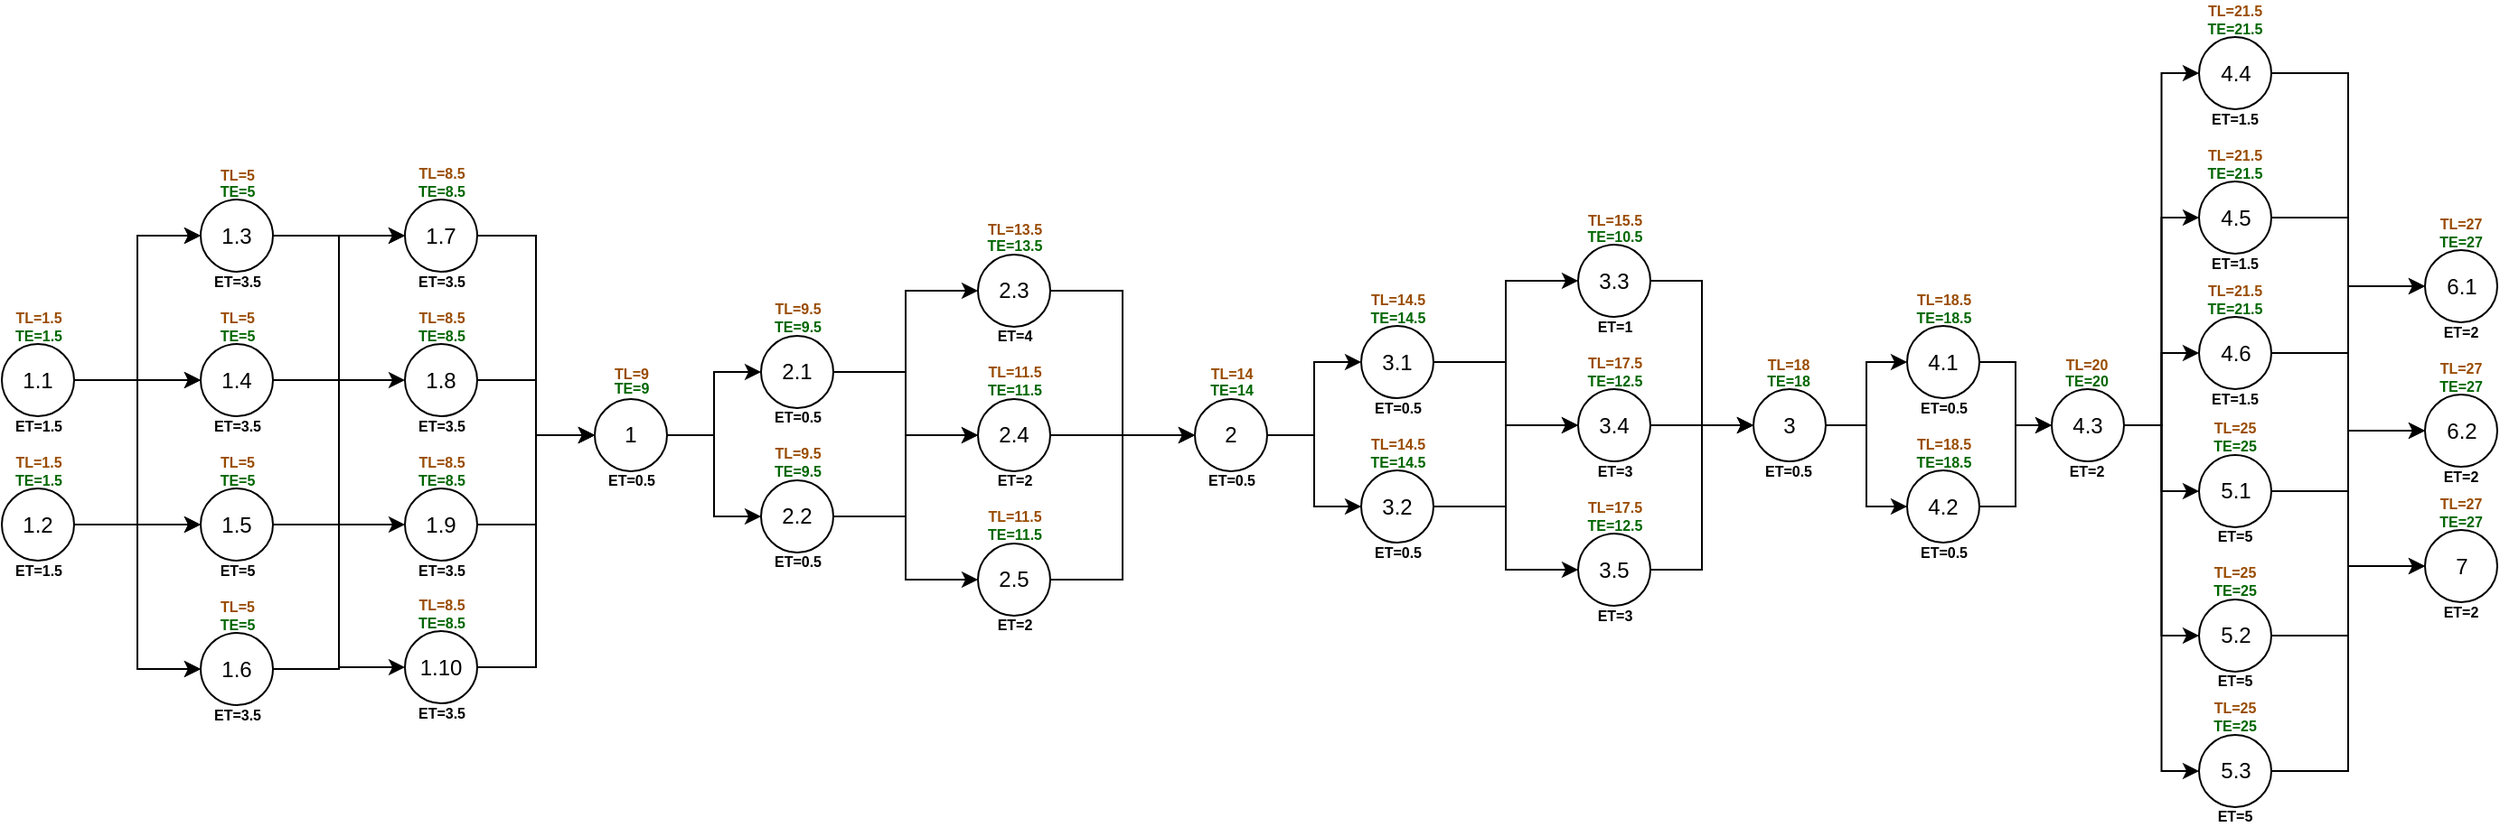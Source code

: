 <mxfile version="24.8.4">
  <diagram name="Page-1" id="uPO10X9lpSFaok97rVCm">
    <mxGraphModel grid="1" page="1" gridSize="10" guides="1" tooltips="1" connect="1" arrows="1" fold="1" pageScale="1" pageWidth="2000" pageHeight="2000" math="0" shadow="0">
      <root>
        <mxCell id="0" />
        <mxCell id="1" parent="0" />
        <mxCell id="rU2u5YYWM_UdheGYgo5h-1" style="edgeStyle=orthogonalEdgeStyle;rounded=0;orthogonalLoop=1;jettySize=auto;html=1;entryX=0;entryY=0.5;entryDx=0;entryDy=0;" edge="1" parent="1" source="rU2u5YYWM_UdheGYgo5h-3" target="rU2u5YYWM_UdheGYgo5h-14">
          <mxGeometry relative="1" as="geometry" />
        </mxCell>
        <mxCell id="rU2u5YYWM_UdheGYgo5h-2" style="edgeStyle=orthogonalEdgeStyle;rounded=0;orthogonalLoop=1;jettySize=auto;html=1;entryX=0;entryY=0.5;entryDx=0;entryDy=0;" edge="1" parent="1" source="rU2u5YYWM_UdheGYgo5h-3" target="rU2u5YYWM_UdheGYgo5h-9">
          <mxGeometry relative="1" as="geometry" />
        </mxCell>
        <mxCell id="rU2u5YYWM_UdheGYgo5h-3" value="1" style="ellipse;whiteSpace=wrap;html=1;aspect=fixed;" vertex="1" parent="1">
          <mxGeometry x="158" y="690" width="40" height="40" as="geometry" />
        </mxCell>
        <mxCell id="rU2u5YYWM_UdheGYgo5h-4" style="edgeStyle=orthogonalEdgeStyle;rounded=0;orthogonalLoop=1;jettySize=auto;html=1;entryX=0;entryY=0.5;entryDx=0;entryDy=0;" edge="1" parent="1" source="rU2u5YYWM_UdheGYgo5h-6" target="rU2u5YYWM_UdheGYgo5h-101">
          <mxGeometry relative="1" as="geometry" />
        </mxCell>
        <mxCell id="rU2u5YYWM_UdheGYgo5h-5" style="edgeStyle=orthogonalEdgeStyle;rounded=0;orthogonalLoop=1;jettySize=auto;html=1;entryX=0;entryY=0.5;entryDx=0;entryDy=0;" edge="1" parent="1" source="rU2u5YYWM_UdheGYgo5h-6" target="rU2u5YYWM_UdheGYgo5h-96">
          <mxGeometry relative="1" as="geometry" />
        </mxCell>
        <mxCell id="rU2u5YYWM_UdheGYgo5h-6" value="2" style="ellipse;whiteSpace=wrap;html=1;aspect=fixed;" vertex="1" parent="1">
          <mxGeometry x="490" y="690" width="40" height="40" as="geometry" />
        </mxCell>
        <mxCell id="rU2u5YYWM_UdheGYgo5h-7" style="edgeStyle=orthogonalEdgeStyle;rounded=0;orthogonalLoop=1;jettySize=auto;html=1;entryX=0;entryY=0.5;entryDx=0;entryDy=0;" edge="1" parent="1" source="rU2u5YYWM_UdheGYgo5h-9" target="rU2u5YYWM_UdheGYgo5h-18">
          <mxGeometry relative="1" as="geometry" />
        </mxCell>
        <mxCell id="rU2u5YYWM_UdheGYgo5h-8" style="edgeStyle=orthogonalEdgeStyle;rounded=0;orthogonalLoop=1;jettySize=auto;html=1;entryX=0;entryY=0.5;entryDx=0;entryDy=0;" edge="1" parent="1" source="rU2u5YYWM_UdheGYgo5h-9" target="rU2u5YYWM_UdheGYgo5h-16">
          <mxGeometry relative="1" as="geometry" />
        </mxCell>
        <mxCell id="rU2u5YYWM_UdheGYgo5h-9" value="2.2" style="ellipse;whiteSpace=wrap;html=1;aspect=fixed;" vertex="1" parent="1">
          <mxGeometry x="250" y="735" width="40" height="40" as="geometry" />
        </mxCell>
        <mxCell id="rU2u5YYWM_UdheGYgo5h-10" style="edgeStyle=orthogonalEdgeStyle;rounded=0;orthogonalLoop=1;jettySize=auto;html=1;entryX=0;entryY=0.5;entryDx=0;entryDy=0;" edge="1" parent="1" source="rU2u5YYWM_UdheGYgo5h-11" target="rU2u5YYWM_UdheGYgo5h-6">
          <mxGeometry relative="1" as="geometry" />
        </mxCell>
        <mxCell id="rU2u5YYWM_UdheGYgo5h-11" value="2.3" style="ellipse;whiteSpace=wrap;html=1;aspect=fixed;" vertex="1" parent="1">
          <mxGeometry x="370" y="610" width="40" height="40" as="geometry" />
        </mxCell>
        <mxCell id="rU2u5YYWM_UdheGYgo5h-12" style="edgeStyle=orthogonalEdgeStyle;rounded=0;orthogonalLoop=1;jettySize=auto;html=1;entryX=0;entryY=0.5;entryDx=0;entryDy=0;" edge="1" parent="1" source="rU2u5YYWM_UdheGYgo5h-14" target="rU2u5YYWM_UdheGYgo5h-18">
          <mxGeometry relative="1" as="geometry" />
        </mxCell>
        <mxCell id="rU2u5YYWM_UdheGYgo5h-13" style="edgeStyle=orthogonalEdgeStyle;rounded=0;orthogonalLoop=1;jettySize=auto;html=1;entryX=0;entryY=0.5;entryDx=0;entryDy=0;" edge="1" parent="1" source="rU2u5YYWM_UdheGYgo5h-14" target="rU2u5YYWM_UdheGYgo5h-11">
          <mxGeometry relative="1" as="geometry" />
        </mxCell>
        <mxCell id="rU2u5YYWM_UdheGYgo5h-14" value="2.1" style="ellipse;whiteSpace=wrap;html=1;aspect=fixed;" vertex="1" parent="1">
          <mxGeometry x="250" y="655" width="40" height="40" as="geometry" />
        </mxCell>
        <mxCell id="rU2u5YYWM_UdheGYgo5h-15" style="edgeStyle=orthogonalEdgeStyle;rounded=0;orthogonalLoop=1;jettySize=auto;html=1;entryX=0;entryY=0.5;entryDx=0;entryDy=0;" edge="1" parent="1" source="rU2u5YYWM_UdheGYgo5h-16" target="rU2u5YYWM_UdheGYgo5h-6">
          <mxGeometry relative="1" as="geometry" />
        </mxCell>
        <mxCell id="rU2u5YYWM_UdheGYgo5h-16" value="2.5" style="ellipse;whiteSpace=wrap;html=1;aspect=fixed;" vertex="1" parent="1">
          <mxGeometry x="370" y="770" width="40" height="40" as="geometry" />
        </mxCell>
        <mxCell id="rU2u5YYWM_UdheGYgo5h-17" style="edgeStyle=orthogonalEdgeStyle;rounded=0;orthogonalLoop=1;jettySize=auto;html=1;" edge="1" parent="1" source="rU2u5YYWM_UdheGYgo5h-18" target="rU2u5YYWM_UdheGYgo5h-6">
          <mxGeometry relative="1" as="geometry" />
        </mxCell>
        <mxCell id="rU2u5YYWM_UdheGYgo5h-18" value="2.4" style="ellipse;whiteSpace=wrap;html=1;aspect=fixed;" vertex="1" parent="1">
          <mxGeometry x="370" y="690" width="40" height="40" as="geometry" />
        </mxCell>
        <mxCell id="rU2u5YYWM_UdheGYgo5h-19" value="ET=0.5" style="text;html=1;align=center;verticalAlign=middle;whiteSpace=wrap;rounded=0;fontSize=8;fontStyle=1" vertex="1" parent="1">
          <mxGeometry x="162.5" y="730" width="31" height="10" as="geometry" />
        </mxCell>
        <mxCell id="rU2u5YYWM_UdheGYgo5h-20" value="TE=9" style="text;html=1;align=center;verticalAlign=middle;whiteSpace=wrap;rounded=0;fontSize=8;fontColor=#006600;fontStyle=1" vertex="1" parent="1">
          <mxGeometry x="162.5" y="679" width="31" height="10" as="geometry" />
        </mxCell>
        <mxCell id="rU2u5YYWM_UdheGYgo5h-21" value="ET=0.5" style="text;html=1;align=center;verticalAlign=middle;whiteSpace=wrap;rounded=0;fontSize=8;fontStyle=1" vertex="1" parent="1">
          <mxGeometry x="254.5" y="695" width="31" height="10" as="geometry" />
        </mxCell>
        <mxCell id="rU2u5YYWM_UdheGYgo5h-22" value="ET=0.5" style="text;html=1;align=center;verticalAlign=middle;whiteSpace=wrap;rounded=0;fontSize=8;fontStyle=1" vertex="1" parent="1">
          <mxGeometry x="254.5" y="775" width="31" height="10" as="geometry" />
        </mxCell>
        <mxCell id="rU2u5YYWM_UdheGYgo5h-23" value="ET=4" style="text;html=1;align=center;verticalAlign=middle;whiteSpace=wrap;rounded=0;fontSize=8;fontStyle=1" vertex="1" parent="1">
          <mxGeometry x="374.5" y="650" width="31" height="10" as="geometry" />
        </mxCell>
        <mxCell id="rU2u5YYWM_UdheGYgo5h-24" value="ET=2" style="text;html=1;align=center;verticalAlign=middle;whiteSpace=wrap;rounded=0;fontSize=8;fontStyle=1" vertex="1" parent="1">
          <mxGeometry x="374.5" y="730" width="31" height="10" as="geometry" />
        </mxCell>
        <mxCell id="rU2u5YYWM_UdheGYgo5h-25" value="ET=2" style="text;html=1;align=center;verticalAlign=middle;whiteSpace=wrap;rounded=0;fontSize=8;fontStyle=1" vertex="1" parent="1">
          <mxGeometry x="374.5" y="810" width="31" height="10" as="geometry" />
        </mxCell>
        <mxCell id="rU2u5YYWM_UdheGYgo5h-26" value="ET=0.5" style="text;html=1;align=center;verticalAlign=middle;whiteSpace=wrap;rounded=0;fontSize=8;fontStyle=1" vertex="1" parent="1">
          <mxGeometry x="494.5" y="730" width="31" height="10" as="geometry" />
        </mxCell>
        <mxCell id="rU2u5YYWM_UdheGYgo5h-27" value="TE=9.5" style="text;html=1;align=center;verticalAlign=middle;whiteSpace=wrap;rounded=0;fontSize=8;fontColor=#006600;fontStyle=1" vertex="1" parent="1">
          <mxGeometry x="254.5" y="645" width="31" height="10" as="geometry" />
        </mxCell>
        <mxCell id="rU2u5YYWM_UdheGYgo5h-28" value="TE=9.5" style="text;html=1;align=center;verticalAlign=middle;whiteSpace=wrap;rounded=0;fontSize=8;fontColor=#006600;fontStyle=1" vertex="1" parent="1">
          <mxGeometry x="254.5" y="725" width="31" height="10" as="geometry" />
        </mxCell>
        <mxCell id="rU2u5YYWM_UdheGYgo5h-29" value="TE=13.5" style="text;html=1;align=center;verticalAlign=middle;whiteSpace=wrap;rounded=0;fontSize=8;fontColor=#006600;fontStyle=1" vertex="1" parent="1">
          <mxGeometry x="374.5" y="600" width="31" height="10" as="geometry" />
        </mxCell>
        <mxCell id="rU2u5YYWM_UdheGYgo5h-30" value="TE=11.5" style="text;html=1;align=center;verticalAlign=middle;whiteSpace=wrap;rounded=0;fontSize=8;fontColor=#006600;fontStyle=1" vertex="1" parent="1">
          <mxGeometry x="374.5" y="680" width="31" height="10" as="geometry" />
        </mxCell>
        <mxCell id="rU2u5YYWM_UdheGYgo5h-31" value="TE=11.5" style="text;html=1;align=center;verticalAlign=middle;whiteSpace=wrap;rounded=0;fontSize=8;fontColor=#006600;fontStyle=1" vertex="1" parent="1">
          <mxGeometry x="374.5" y="760" width="31" height="10" as="geometry" />
        </mxCell>
        <mxCell id="rU2u5YYWM_UdheGYgo5h-32" value="TE=14" style="text;html=1;align=center;verticalAlign=middle;whiteSpace=wrap;rounded=0;fontSize=8;fontColor=#006600;fontStyle=1" vertex="1" parent="1">
          <mxGeometry x="494.5" y="680" width="31" height="10" as="geometry" />
        </mxCell>
        <mxCell id="rU2u5YYWM_UdheGYgo5h-33" value="TL=9" style="text;html=1;align=center;verticalAlign=middle;whiteSpace=wrap;rounded=0;fontSize=8;fontStyle=1;fontColor=#994C00;" vertex="1" parent="1">
          <mxGeometry x="162.5" y="671" width="31" height="10" as="geometry" />
        </mxCell>
        <mxCell id="rU2u5YYWM_UdheGYgo5h-34" value="TL=9.5" style="text;html=1;align=center;verticalAlign=middle;whiteSpace=wrap;rounded=0;fontSize=8;fontStyle=1;fontColor=#994C00;" vertex="1" parent="1">
          <mxGeometry x="254.5" y="635" width="31" height="10" as="geometry" />
        </mxCell>
        <mxCell id="rU2u5YYWM_UdheGYgo5h-35" value="TL=9.5" style="text;html=1;align=center;verticalAlign=middle;whiteSpace=wrap;rounded=0;fontSize=8;fontStyle=1;fontColor=#994C00;" vertex="1" parent="1">
          <mxGeometry x="254.5" y="715" width="31" height="10" as="geometry" />
        </mxCell>
        <mxCell id="rU2u5YYWM_UdheGYgo5h-36" value="TL=13.5" style="text;html=1;align=center;verticalAlign=middle;whiteSpace=wrap;rounded=0;fontSize=8;fontStyle=1;fontColor=#994C00;" vertex="1" parent="1">
          <mxGeometry x="374.5" y="591" width="31" height="10" as="geometry" />
        </mxCell>
        <mxCell id="rU2u5YYWM_UdheGYgo5h-37" value="TL=11.5" style="text;html=1;align=center;verticalAlign=middle;whiteSpace=wrap;rounded=0;fontSize=8;fontStyle=1;fontColor=#994C00;" vertex="1" parent="1">
          <mxGeometry x="374.5" y="670" width="31" height="10" as="geometry" />
        </mxCell>
        <mxCell id="rU2u5YYWM_UdheGYgo5h-38" value="TL=11.5" style="text;html=1;align=center;verticalAlign=middle;whiteSpace=wrap;rounded=0;fontSize=8;fontStyle=1;fontColor=#994C00;" vertex="1" parent="1">
          <mxGeometry x="374.5" y="750" width="31" height="10" as="geometry" />
        </mxCell>
        <mxCell id="rU2u5YYWM_UdheGYgo5h-39" value="TL=14" style="text;html=1;align=center;verticalAlign=middle;whiteSpace=wrap;rounded=0;fontSize=8;fontColor=#994C00;fontStyle=1" vertex="1" parent="1">
          <mxGeometry x="500" y="671" width="21" height="10" as="geometry" />
        </mxCell>
        <mxCell id="rU2u5YYWM_UdheGYgo5h-40" style="edgeStyle=orthogonalEdgeStyle;rounded=0;orthogonalLoop=1;jettySize=auto;html=1;entryX=0;entryY=0.5;entryDx=0;entryDy=0;" edge="1" parent="1" source="rU2u5YYWM_UdheGYgo5h-44" target="rU2u5YYWM_UdheGYgo5h-46">
          <mxGeometry relative="1" as="geometry" />
        </mxCell>
        <mxCell id="rU2u5YYWM_UdheGYgo5h-41" style="edgeStyle=orthogonalEdgeStyle;rounded=0;orthogonalLoop=1;jettySize=auto;html=1;entryX=0;entryY=0.5;entryDx=0;entryDy=0;" edge="1" parent="1" source="rU2u5YYWM_UdheGYgo5h-44" target="rU2u5YYWM_UdheGYgo5h-55">
          <mxGeometry relative="1" as="geometry" />
        </mxCell>
        <mxCell id="rU2u5YYWM_UdheGYgo5h-42" style="edgeStyle=orthogonalEdgeStyle;rounded=0;orthogonalLoop=1;jettySize=auto;html=1;" edge="1" parent="1" source="rU2u5YYWM_UdheGYgo5h-44" target="rU2u5YYWM_UdheGYgo5h-53">
          <mxGeometry relative="1" as="geometry" />
        </mxCell>
        <mxCell id="rU2u5YYWM_UdheGYgo5h-43" style="edgeStyle=orthogonalEdgeStyle;rounded=0;orthogonalLoop=1;jettySize=auto;html=1;entryX=0;entryY=0.5;entryDx=0;entryDy=0;" edge="1" parent="1" source="rU2u5YYWM_UdheGYgo5h-44" target="rU2u5YYWM_UdheGYgo5h-77">
          <mxGeometry relative="1" as="geometry" />
        </mxCell>
        <mxCell id="rU2u5YYWM_UdheGYgo5h-44" value="1.2" style="ellipse;whiteSpace=wrap;html=1;aspect=fixed;" vertex="1" parent="1">
          <mxGeometry x="-170" y="739.5" width="40" height="40" as="geometry" />
        </mxCell>
        <mxCell id="rU2u5YYWM_UdheGYgo5h-45" style="edgeStyle=orthogonalEdgeStyle;rounded=0;orthogonalLoop=1;jettySize=auto;html=1;" edge="1" parent="1" source="rU2u5YYWM_UdheGYgo5h-46" target="rU2u5YYWM_UdheGYgo5h-72">
          <mxGeometry relative="1" as="geometry" />
        </mxCell>
        <mxCell id="rU2u5YYWM_UdheGYgo5h-46" value="1.3" style="ellipse;whiteSpace=wrap;html=1;aspect=fixed;" vertex="1" parent="1">
          <mxGeometry x="-60" y="579.5" width="40" height="40" as="geometry" />
        </mxCell>
        <mxCell id="rU2u5YYWM_UdheGYgo5h-47" style="edgeStyle=orthogonalEdgeStyle;rounded=0;orthogonalLoop=1;jettySize=auto;html=1;entryX=0;entryY=0.5;entryDx=0;entryDy=0;" edge="1" parent="1" source="rU2u5YYWM_UdheGYgo5h-51" target="rU2u5YYWM_UdheGYgo5h-46">
          <mxGeometry relative="1" as="geometry" />
        </mxCell>
        <mxCell id="rU2u5YYWM_UdheGYgo5h-48" style="edgeStyle=orthogonalEdgeStyle;rounded=0;orthogonalLoop=1;jettySize=auto;html=1;" edge="1" parent="1" source="rU2u5YYWM_UdheGYgo5h-51" target="rU2u5YYWM_UdheGYgo5h-55">
          <mxGeometry relative="1" as="geometry" />
        </mxCell>
        <mxCell id="rU2u5YYWM_UdheGYgo5h-49" style="edgeStyle=orthogonalEdgeStyle;rounded=0;orthogonalLoop=1;jettySize=auto;html=1;entryX=0;entryY=0.5;entryDx=0;entryDy=0;" edge="1" parent="1" source="rU2u5YYWM_UdheGYgo5h-51" target="rU2u5YYWM_UdheGYgo5h-53">
          <mxGeometry relative="1" as="geometry" />
        </mxCell>
        <mxCell id="rU2u5YYWM_UdheGYgo5h-50" style="edgeStyle=orthogonalEdgeStyle;rounded=0;orthogonalLoop=1;jettySize=auto;html=1;entryX=0;entryY=0.5;entryDx=0;entryDy=0;" edge="1" parent="1" source="rU2u5YYWM_UdheGYgo5h-51" target="rU2u5YYWM_UdheGYgo5h-77">
          <mxGeometry relative="1" as="geometry" />
        </mxCell>
        <mxCell id="rU2u5YYWM_UdheGYgo5h-51" value="1.1" style="ellipse;whiteSpace=wrap;html=1;aspect=fixed;" vertex="1" parent="1">
          <mxGeometry x="-170" y="659.5" width="40" height="40" as="geometry" />
        </mxCell>
        <mxCell id="rU2u5YYWM_UdheGYgo5h-52" style="edgeStyle=orthogonalEdgeStyle;rounded=0;orthogonalLoop=1;jettySize=auto;html=1;" edge="1" parent="1" source="rU2u5YYWM_UdheGYgo5h-53" target="rU2u5YYWM_UdheGYgo5h-81">
          <mxGeometry relative="1" as="geometry" />
        </mxCell>
        <mxCell id="rU2u5YYWM_UdheGYgo5h-53" value="1.5" style="ellipse;whiteSpace=wrap;html=1;aspect=fixed;" vertex="1" parent="1">
          <mxGeometry x="-60" y="739.5" width="40" height="40" as="geometry" />
        </mxCell>
        <mxCell id="rU2u5YYWM_UdheGYgo5h-54" style="edgeStyle=orthogonalEdgeStyle;rounded=0;orthogonalLoop=1;jettySize=auto;html=1;" edge="1" parent="1" source="rU2u5YYWM_UdheGYgo5h-55" target="rU2u5YYWM_UdheGYgo5h-74">
          <mxGeometry relative="1" as="geometry" />
        </mxCell>
        <mxCell id="rU2u5YYWM_UdheGYgo5h-55" value="1.4" style="ellipse;whiteSpace=wrap;html=1;aspect=fixed;" vertex="1" parent="1">
          <mxGeometry x="-60" y="659.5" width="40" height="40" as="geometry" />
        </mxCell>
        <mxCell id="rU2u5YYWM_UdheGYgo5h-56" value="ET=1.5" style="text;html=1;align=center;verticalAlign=middle;whiteSpace=wrap;rounded=0;fontSize=8;fontStyle=1" vertex="1" parent="1">
          <mxGeometry x="-165.5" y="699.5" width="31" height="10" as="geometry" />
        </mxCell>
        <mxCell id="rU2u5YYWM_UdheGYgo5h-57" value="ET=1.5" style="text;html=1;align=center;verticalAlign=middle;whiteSpace=wrap;rounded=0;fontSize=8;fontStyle=1" vertex="1" parent="1">
          <mxGeometry x="-165.5" y="779.5" width="31" height="10" as="geometry" />
        </mxCell>
        <mxCell id="rU2u5YYWM_UdheGYgo5h-58" value="ET=3.5" style="text;html=1;align=center;verticalAlign=middle;whiteSpace=wrap;rounded=0;fontSize=8;fontStyle=1" vertex="1" parent="1">
          <mxGeometry x="-55.5" y="619.5" width="31" height="10" as="geometry" />
        </mxCell>
        <mxCell id="rU2u5YYWM_UdheGYgo5h-59" value="ET=3.5" style="text;html=1;align=center;verticalAlign=middle;whiteSpace=wrap;rounded=0;fontSize=8;fontStyle=1" vertex="1" parent="1">
          <mxGeometry x="-55.5" y="699.5" width="31" height="10" as="geometry" />
        </mxCell>
        <mxCell id="rU2u5YYWM_UdheGYgo5h-60" value="ET=5" style="text;html=1;align=center;verticalAlign=middle;whiteSpace=wrap;rounded=0;fontSize=8;fontStyle=1" vertex="1" parent="1">
          <mxGeometry x="-55.5" y="779.5" width="31" height="10" as="geometry" />
        </mxCell>
        <mxCell id="rU2u5YYWM_UdheGYgo5h-61" value="TE=1.5" style="text;html=1;align=center;verticalAlign=middle;whiteSpace=wrap;rounded=0;fontSize=8;fontColor=#006600;fontStyle=1" vertex="1" parent="1">
          <mxGeometry x="-165.5" y="649.5" width="31" height="10" as="geometry" />
        </mxCell>
        <mxCell id="rU2u5YYWM_UdheGYgo5h-62" value="TE=1.5" style="text;html=1;align=center;verticalAlign=middle;whiteSpace=wrap;rounded=0;fontSize=8;fontColor=#006600;fontStyle=1" vertex="1" parent="1">
          <mxGeometry x="-165.5" y="729.5" width="31" height="10" as="geometry" />
        </mxCell>
        <mxCell id="rU2u5YYWM_UdheGYgo5h-63" value="TE=5" style="text;html=1;align=center;verticalAlign=middle;whiteSpace=wrap;rounded=0;fontSize=8;fontColor=#006600;fontStyle=1" vertex="1" parent="1">
          <mxGeometry x="-55.5" y="569.5" width="31" height="10" as="geometry" />
        </mxCell>
        <mxCell id="rU2u5YYWM_UdheGYgo5h-64" value="TE=5" style="text;html=1;align=center;verticalAlign=middle;whiteSpace=wrap;rounded=0;fontSize=8;fontColor=#006600;fontStyle=1" vertex="1" parent="1">
          <mxGeometry x="-55.5" y="649.5" width="31" height="10" as="geometry" />
        </mxCell>
        <mxCell id="rU2u5YYWM_UdheGYgo5h-65" value="TE=5" style="text;html=1;align=center;verticalAlign=middle;whiteSpace=wrap;rounded=0;fontSize=8;fontColor=#006600;fontStyle=1" vertex="1" parent="1">
          <mxGeometry x="-55.5" y="729.5" width="31" height="10" as="geometry" />
        </mxCell>
        <mxCell id="rU2u5YYWM_UdheGYgo5h-66" value="TL=1.5" style="text;html=1;align=center;verticalAlign=middle;whiteSpace=wrap;rounded=0;fontSize=8;fontStyle=1;fontColor=#994C00;" vertex="1" parent="1">
          <mxGeometry x="-165.5" y="639.5" width="31" height="10" as="geometry" />
        </mxCell>
        <mxCell id="rU2u5YYWM_UdheGYgo5h-67" value="TL=1.5" style="text;html=1;align=center;verticalAlign=middle;whiteSpace=wrap;rounded=0;fontSize=8;fontStyle=1;fontColor=#994C00;" vertex="1" parent="1">
          <mxGeometry x="-165.5" y="719.5" width="31" height="10" as="geometry" />
        </mxCell>
        <mxCell id="rU2u5YYWM_UdheGYgo5h-68" value="TL=5" style="text;html=1;align=center;verticalAlign=middle;whiteSpace=wrap;rounded=0;fontSize=8;fontStyle=1;fontColor=#994C00;" vertex="1" parent="1">
          <mxGeometry x="-55.5" y="560.5" width="31" height="10" as="geometry" />
        </mxCell>
        <mxCell id="rU2u5YYWM_UdheGYgo5h-69" value="TL=5" style="text;html=1;align=center;verticalAlign=middle;whiteSpace=wrap;rounded=0;fontSize=8;fontStyle=1;fontColor=#994C00;" vertex="1" parent="1">
          <mxGeometry x="-55.5" y="639.5" width="31" height="10" as="geometry" />
        </mxCell>
        <mxCell id="rU2u5YYWM_UdheGYgo5h-70" value="TL=5" style="text;html=1;align=center;verticalAlign=middle;whiteSpace=wrap;rounded=0;fontSize=8;fontStyle=1;fontColor=#994C00;" vertex="1" parent="1">
          <mxGeometry x="-55.5" y="719.5" width="31" height="10" as="geometry" />
        </mxCell>
        <mxCell id="rU2u5YYWM_UdheGYgo5h-71" style="edgeStyle=orthogonalEdgeStyle;rounded=0;orthogonalLoop=1;jettySize=auto;html=1;entryX=0;entryY=0.5;entryDx=0;entryDy=0;" edge="1" parent="1" source="rU2u5YYWM_UdheGYgo5h-72" target="rU2u5YYWM_UdheGYgo5h-3">
          <mxGeometry relative="1" as="geometry" />
        </mxCell>
        <mxCell id="rU2u5YYWM_UdheGYgo5h-72" value="1.7" style="ellipse;whiteSpace=wrap;html=1;aspect=fixed;" vertex="1" parent="1">
          <mxGeometry x="53" y="579.5" width="40" height="40" as="geometry" />
        </mxCell>
        <mxCell id="rU2u5YYWM_UdheGYgo5h-73" style="edgeStyle=orthogonalEdgeStyle;rounded=0;orthogonalLoop=1;jettySize=auto;html=1;entryX=0;entryY=0.5;entryDx=0;entryDy=0;" edge="1" parent="1" source="rU2u5YYWM_UdheGYgo5h-74" target="rU2u5YYWM_UdheGYgo5h-3">
          <mxGeometry relative="1" as="geometry" />
        </mxCell>
        <mxCell id="rU2u5YYWM_UdheGYgo5h-74" value="1.8" style="ellipse;whiteSpace=wrap;html=1;aspect=fixed;" vertex="1" parent="1">
          <mxGeometry x="53" y="659.5" width="40" height="40" as="geometry" />
        </mxCell>
        <mxCell id="rU2u5YYWM_UdheGYgo5h-75" style="edgeStyle=orthogonalEdgeStyle;rounded=0;orthogonalLoop=1;jettySize=auto;html=1;entryX=0;entryY=0.5;entryDx=0;entryDy=0;" edge="1" parent="1" source="rU2u5YYWM_UdheGYgo5h-77" target="rU2u5YYWM_UdheGYgo5h-79">
          <mxGeometry relative="1" as="geometry" />
        </mxCell>
        <mxCell id="rU2u5YYWM_UdheGYgo5h-76" style="edgeStyle=orthogonalEdgeStyle;rounded=0;orthogonalLoop=1;jettySize=auto;html=1;entryX=0;entryY=0.5;entryDx=0;entryDy=0;" edge="1" parent="1" source="rU2u5YYWM_UdheGYgo5h-77" target="rU2u5YYWM_UdheGYgo5h-72">
          <mxGeometry relative="1" as="geometry" />
        </mxCell>
        <mxCell id="rU2u5YYWM_UdheGYgo5h-77" value="1.6" style="ellipse;whiteSpace=wrap;html=1;aspect=fixed;" vertex="1" parent="1">
          <mxGeometry x="-60" y="819.5" width="40" height="40" as="geometry" />
        </mxCell>
        <mxCell id="rU2u5YYWM_UdheGYgo5h-78" style="edgeStyle=orthogonalEdgeStyle;rounded=0;orthogonalLoop=1;jettySize=auto;html=1;entryX=0;entryY=0.5;entryDx=0;entryDy=0;" edge="1" parent="1" source="rU2u5YYWM_UdheGYgo5h-79" target="rU2u5YYWM_UdheGYgo5h-3">
          <mxGeometry relative="1" as="geometry" />
        </mxCell>
        <mxCell id="rU2u5YYWM_UdheGYgo5h-79" value="1.10" style="ellipse;whiteSpace=wrap;html=1;aspect=fixed;" vertex="1" parent="1">
          <mxGeometry x="53" y="818.5" width="40" height="40" as="geometry" />
        </mxCell>
        <mxCell id="rU2u5YYWM_UdheGYgo5h-80" style="edgeStyle=orthogonalEdgeStyle;rounded=0;orthogonalLoop=1;jettySize=auto;html=1;entryX=0;entryY=0.5;entryDx=0;entryDy=0;" edge="1" parent="1" source="rU2u5YYWM_UdheGYgo5h-81" target="rU2u5YYWM_UdheGYgo5h-3">
          <mxGeometry relative="1" as="geometry" />
        </mxCell>
        <mxCell id="rU2u5YYWM_UdheGYgo5h-81" value="1.9" style="ellipse;whiteSpace=wrap;html=1;aspect=fixed;" vertex="1" parent="1">
          <mxGeometry x="53" y="739.5" width="40" height="40" as="geometry" />
        </mxCell>
        <mxCell id="rU2u5YYWM_UdheGYgo5h-82" value="ET=3.5" style="text;html=1;align=center;verticalAlign=middle;whiteSpace=wrap;rounded=0;fontSize=8;fontStyle=1" vertex="1" parent="1">
          <mxGeometry x="-55.5" y="859.5" width="31" height="10" as="geometry" />
        </mxCell>
        <mxCell id="rU2u5YYWM_UdheGYgo5h-83" value="ET=3.5" style="text;html=1;align=center;verticalAlign=middle;whiteSpace=wrap;rounded=0;fontSize=8;fontStyle=1" vertex="1" parent="1">
          <mxGeometry x="57.5" y="619.5" width="31" height="10" as="geometry" />
        </mxCell>
        <mxCell id="rU2u5YYWM_UdheGYgo5h-84" value="ET=3.5" style="text;html=1;align=center;verticalAlign=middle;whiteSpace=wrap;rounded=0;fontSize=8;fontStyle=1" vertex="1" parent="1">
          <mxGeometry x="57.5" y="699.5" width="31" height="10" as="geometry" />
        </mxCell>
        <mxCell id="rU2u5YYWM_UdheGYgo5h-85" value="ET=3.5" style="text;html=1;align=center;verticalAlign=middle;whiteSpace=wrap;rounded=0;fontSize=8;fontStyle=1" vertex="1" parent="1">
          <mxGeometry x="57.5" y="779.5" width="31" height="10" as="geometry" />
        </mxCell>
        <mxCell id="rU2u5YYWM_UdheGYgo5h-86" value="ET=3.5" style="text;html=1;align=center;verticalAlign=middle;whiteSpace=wrap;rounded=0;fontSize=8;fontStyle=1" vertex="1" parent="1">
          <mxGeometry x="57.5" y="858.5" width="31" height="10" as="geometry" />
        </mxCell>
        <mxCell id="rU2u5YYWM_UdheGYgo5h-87" value="TE=5" style="text;html=1;align=center;verticalAlign=middle;whiteSpace=wrap;rounded=0;fontSize=8;fontColor=#006600;fontStyle=1" vertex="1" parent="1">
          <mxGeometry x="-55.5" y="809.5" width="31" height="10" as="geometry" />
        </mxCell>
        <mxCell id="rU2u5YYWM_UdheGYgo5h-88" value="TE=8.5" style="text;html=1;align=center;verticalAlign=middle;whiteSpace=wrap;rounded=0;fontSize=8;fontColor=#006600;fontStyle=1" vertex="1" parent="1">
          <mxGeometry x="57.5" y="569.5" width="31" height="10" as="geometry" />
        </mxCell>
        <mxCell id="rU2u5YYWM_UdheGYgo5h-89" value="TE=8.5" style="text;html=1;align=center;verticalAlign=middle;whiteSpace=wrap;rounded=0;fontSize=8;fontColor=#006600;fontStyle=1" vertex="1" parent="1">
          <mxGeometry x="57.5" y="649.5" width="31" height="10" as="geometry" />
        </mxCell>
        <mxCell id="rU2u5YYWM_UdheGYgo5h-90" value="TE=8.5" style="text;html=1;align=center;verticalAlign=middle;whiteSpace=wrap;rounded=0;fontSize=8;fontColor=#006600;fontStyle=1" vertex="1" parent="1">
          <mxGeometry x="57.5" y="729.5" width="31" height="10" as="geometry" />
        </mxCell>
        <mxCell id="rU2u5YYWM_UdheGYgo5h-91" value="TE=8.5" style="text;html=1;align=center;verticalAlign=middle;whiteSpace=wrap;rounded=0;fontSize=8;fontColor=#006600;fontStyle=1" vertex="1" parent="1">
          <mxGeometry x="57.5" y="808.5" width="31" height="10" as="geometry" />
        </mxCell>
        <mxCell id="rU2u5YYWM_UdheGYgo5h-92" value="TL=5" style="text;html=1;align=center;verticalAlign=middle;whiteSpace=wrap;rounded=0;fontSize=8;fontStyle=1;fontColor=#994C00;" vertex="1" parent="1">
          <mxGeometry x="-55.5" y="799.5" width="31" height="10" as="geometry" />
        </mxCell>
        <mxCell id="rU2u5YYWM_UdheGYgo5h-93" value="TL=8.5" style="text;html=1;align=center;verticalAlign=middle;whiteSpace=wrap;rounded=0;fontSize=8;fontStyle=1;fontColor=#994C00;" vertex="1" parent="1">
          <mxGeometry x="57.5" y="559.5" width="31" height="10" as="geometry" />
        </mxCell>
        <mxCell id="rU2u5YYWM_UdheGYgo5h-94" style="edgeStyle=orthogonalEdgeStyle;rounded=0;orthogonalLoop=1;jettySize=auto;html=1;entryX=0;entryY=0.5;entryDx=0;entryDy=0;" edge="1" parent="1" source="rU2u5YYWM_UdheGYgo5h-96" target="rU2u5YYWM_UdheGYgo5h-105">
          <mxGeometry relative="1" as="geometry" />
        </mxCell>
        <mxCell id="rU2u5YYWM_UdheGYgo5h-95" style="edgeStyle=orthogonalEdgeStyle;rounded=0;orthogonalLoop=1;jettySize=auto;html=1;entryX=0;entryY=0.5;entryDx=0;entryDy=0;" edge="1" parent="1" source="rU2u5YYWM_UdheGYgo5h-96" target="rU2u5YYWM_UdheGYgo5h-103">
          <mxGeometry relative="1" as="geometry" />
        </mxCell>
        <mxCell id="rU2u5YYWM_UdheGYgo5h-96" value="3.2" style="ellipse;whiteSpace=wrap;html=1;aspect=fixed;" vertex="1" parent="1">
          <mxGeometry x="582" y="729.5" width="40" height="40" as="geometry" />
        </mxCell>
        <mxCell id="rU2u5YYWM_UdheGYgo5h-97" style="edgeStyle=orthogonalEdgeStyle;rounded=0;orthogonalLoop=1;jettySize=auto;html=1;entryX=0;entryY=0.5;entryDx=0;entryDy=0;" edge="1" parent="1" source="rU2u5YYWM_UdheGYgo5h-98" target="rU2u5YYWM_UdheGYgo5h-123">
          <mxGeometry relative="1" as="geometry" />
        </mxCell>
        <mxCell id="rU2u5YYWM_UdheGYgo5h-98" value="3.3" style="ellipse;whiteSpace=wrap;html=1;aspect=fixed;" vertex="1" parent="1">
          <mxGeometry x="702" y="604.5" width="40" height="40" as="geometry" />
        </mxCell>
        <mxCell id="rU2u5YYWM_UdheGYgo5h-99" style="edgeStyle=orthogonalEdgeStyle;rounded=0;orthogonalLoop=1;jettySize=auto;html=1;entryX=0;entryY=0.5;entryDx=0;entryDy=0;" edge="1" parent="1" source="rU2u5YYWM_UdheGYgo5h-101" target="rU2u5YYWM_UdheGYgo5h-105">
          <mxGeometry relative="1" as="geometry" />
        </mxCell>
        <mxCell id="rU2u5YYWM_UdheGYgo5h-100" style="edgeStyle=orthogonalEdgeStyle;rounded=0;orthogonalLoop=1;jettySize=auto;html=1;entryX=0;entryY=0.5;entryDx=0;entryDy=0;" edge="1" parent="1" source="rU2u5YYWM_UdheGYgo5h-101" target="rU2u5YYWM_UdheGYgo5h-98">
          <mxGeometry relative="1" as="geometry" />
        </mxCell>
        <mxCell id="rU2u5YYWM_UdheGYgo5h-101" value="3.1" style="ellipse;whiteSpace=wrap;html=1;aspect=fixed;" vertex="1" parent="1">
          <mxGeometry x="582" y="649.5" width="40" height="40" as="geometry" />
        </mxCell>
        <mxCell id="rU2u5YYWM_UdheGYgo5h-102" style="edgeStyle=orthogonalEdgeStyle;rounded=0;orthogonalLoop=1;jettySize=auto;html=1;entryX=0;entryY=0.5;entryDx=0;entryDy=0;" edge="1" parent="1" source="rU2u5YYWM_UdheGYgo5h-103" target="rU2u5YYWM_UdheGYgo5h-123">
          <mxGeometry relative="1" as="geometry" />
        </mxCell>
        <mxCell id="rU2u5YYWM_UdheGYgo5h-103" value="3.5" style="ellipse;whiteSpace=wrap;html=1;aspect=fixed;" vertex="1" parent="1">
          <mxGeometry x="702" y="764.5" width="40" height="40" as="geometry" />
        </mxCell>
        <mxCell id="rU2u5YYWM_UdheGYgo5h-104" style="edgeStyle=orthogonalEdgeStyle;rounded=0;orthogonalLoop=1;jettySize=auto;html=1;" edge="1" parent="1" source="rU2u5YYWM_UdheGYgo5h-105" target="rU2u5YYWM_UdheGYgo5h-123">
          <mxGeometry relative="1" as="geometry" />
        </mxCell>
        <mxCell id="rU2u5YYWM_UdheGYgo5h-105" value="3.4" style="ellipse;whiteSpace=wrap;html=1;aspect=fixed;" vertex="1" parent="1">
          <mxGeometry x="702" y="684.5" width="40" height="40" as="geometry" />
        </mxCell>
        <mxCell id="rU2u5YYWM_UdheGYgo5h-106" value="ET=0.5" style="text;html=1;align=center;verticalAlign=middle;whiteSpace=wrap;rounded=0;fontSize=8;fontStyle=1" vertex="1" parent="1">
          <mxGeometry x="586.5" y="689.5" width="31" height="10" as="geometry" />
        </mxCell>
        <mxCell id="rU2u5YYWM_UdheGYgo5h-107" value="ET=0.5" style="text;html=1;align=center;verticalAlign=middle;whiteSpace=wrap;rounded=0;fontSize=8;fontStyle=1" vertex="1" parent="1">
          <mxGeometry x="586.5" y="769.5" width="31" height="10" as="geometry" />
        </mxCell>
        <mxCell id="rU2u5YYWM_UdheGYgo5h-108" value="ET=1" style="text;html=1;align=center;verticalAlign=middle;whiteSpace=wrap;rounded=0;fontSize=8;fontStyle=1" vertex="1" parent="1">
          <mxGeometry x="706.5" y="644.5" width="31" height="10" as="geometry" />
        </mxCell>
        <mxCell id="rU2u5YYWM_UdheGYgo5h-109" value="ET=3" style="text;html=1;align=center;verticalAlign=middle;whiteSpace=wrap;rounded=0;fontSize=8;fontStyle=1" vertex="1" parent="1">
          <mxGeometry x="706.5" y="724.5" width="31" height="10" as="geometry" />
        </mxCell>
        <mxCell id="rU2u5YYWM_UdheGYgo5h-110" value="ET=3" style="text;html=1;align=center;verticalAlign=middle;whiteSpace=wrap;rounded=0;fontSize=8;fontStyle=1" vertex="1" parent="1">
          <mxGeometry x="706.5" y="804.5" width="31" height="10" as="geometry" />
        </mxCell>
        <mxCell id="rU2u5YYWM_UdheGYgo5h-111" value="TE=14.5" style="text;html=1;align=center;verticalAlign=middle;whiteSpace=wrap;rounded=0;fontSize=8;fontColor=#006600;fontStyle=1" vertex="1" parent="1">
          <mxGeometry x="586.5" y="639.5" width="31" height="10" as="geometry" />
        </mxCell>
        <mxCell id="rU2u5YYWM_UdheGYgo5h-112" value="TE=14.5" style="text;html=1;align=center;verticalAlign=middle;whiteSpace=wrap;rounded=0;fontSize=8;fontColor=#006600;fontStyle=1" vertex="1" parent="1">
          <mxGeometry x="586.5" y="719.5" width="31" height="10" as="geometry" />
        </mxCell>
        <mxCell id="rU2u5YYWM_UdheGYgo5h-113" value="TE=10.5" style="text;html=1;align=center;verticalAlign=middle;whiteSpace=wrap;rounded=0;fontSize=8;fontColor=#006600;fontStyle=1" vertex="1" parent="1">
          <mxGeometry x="706.5" y="594.5" width="31" height="10" as="geometry" />
        </mxCell>
        <mxCell id="rU2u5YYWM_UdheGYgo5h-114" value="TE=12.5" style="text;html=1;align=center;verticalAlign=middle;whiteSpace=wrap;rounded=0;fontSize=8;fontColor=#006600;fontStyle=1" vertex="1" parent="1">
          <mxGeometry x="706.5" y="674.5" width="31" height="10" as="geometry" />
        </mxCell>
        <mxCell id="rU2u5YYWM_UdheGYgo5h-115" value="TE=12.5" style="text;html=1;align=center;verticalAlign=middle;whiteSpace=wrap;rounded=0;fontSize=8;fontColor=#006600;fontStyle=1" vertex="1" parent="1">
          <mxGeometry x="706.5" y="754.5" width="31" height="10" as="geometry" />
        </mxCell>
        <mxCell id="rU2u5YYWM_UdheGYgo5h-116" value="TL=14.5" style="text;html=1;align=center;verticalAlign=middle;whiteSpace=wrap;rounded=0;fontSize=8;fontStyle=1;fontColor=#994C00;" vertex="1" parent="1">
          <mxGeometry x="586.5" y="629.5" width="31" height="10" as="geometry" />
        </mxCell>
        <mxCell id="rU2u5YYWM_UdheGYgo5h-117" value="TL=14.5" style="text;html=1;align=center;verticalAlign=middle;whiteSpace=wrap;rounded=0;fontSize=8;fontStyle=1;fontColor=#994C00;" vertex="1" parent="1">
          <mxGeometry x="586.5" y="709.5" width="31" height="10" as="geometry" />
        </mxCell>
        <mxCell id="rU2u5YYWM_UdheGYgo5h-118" value="TL=15.5" style="text;html=1;align=center;verticalAlign=middle;whiteSpace=wrap;rounded=0;fontSize=8;fontStyle=1;fontColor=#994C00;" vertex="1" parent="1">
          <mxGeometry x="706.5" y="585.5" width="31" height="10" as="geometry" />
        </mxCell>
        <mxCell id="rU2u5YYWM_UdheGYgo5h-119" value="TL=17.5" style="text;html=1;align=center;verticalAlign=middle;whiteSpace=wrap;rounded=0;fontSize=8;fontStyle=1;fontColor=#994C00;" vertex="1" parent="1">
          <mxGeometry x="706.5" y="664.5" width="31" height="10" as="geometry" />
        </mxCell>
        <mxCell id="rU2u5YYWM_UdheGYgo5h-120" value="TL=17.5" style="text;html=1;align=center;verticalAlign=middle;whiteSpace=wrap;rounded=0;fontSize=8;fontStyle=1;fontColor=#994C00;" vertex="1" parent="1">
          <mxGeometry x="706.5" y="744.5" width="31" height="10" as="geometry" />
        </mxCell>
        <mxCell id="rU2u5YYWM_UdheGYgo5h-121" style="edgeStyle=orthogonalEdgeStyle;rounded=0;orthogonalLoop=1;jettySize=auto;html=1;" edge="1" parent="1" source="rU2u5YYWM_UdheGYgo5h-123" target="rU2u5YYWM_UdheGYgo5h-130">
          <mxGeometry relative="1" as="geometry" />
        </mxCell>
        <mxCell id="rU2u5YYWM_UdheGYgo5h-122" style="edgeStyle=orthogonalEdgeStyle;rounded=0;orthogonalLoop=1;jettySize=auto;html=1;entryX=0;entryY=0.5;entryDx=0;entryDy=0;" edge="1" parent="1" source="rU2u5YYWM_UdheGYgo5h-123" target="rU2u5YYWM_UdheGYgo5h-128">
          <mxGeometry relative="1" as="geometry" />
        </mxCell>
        <mxCell id="rU2u5YYWM_UdheGYgo5h-123" value="3" style="ellipse;whiteSpace=wrap;html=1;aspect=fixed;" vertex="1" parent="1">
          <mxGeometry x="799" y="684.5" width="40" height="40" as="geometry" />
        </mxCell>
        <mxCell id="rU2u5YYWM_UdheGYgo5h-124" value="ET=0.5" style="text;html=1;align=center;verticalAlign=middle;whiteSpace=wrap;rounded=0;fontSize=8;fontStyle=1" vertex="1" parent="1">
          <mxGeometry x="803" y="725" width="31" height="10" as="geometry" />
        </mxCell>
        <mxCell id="rU2u5YYWM_UdheGYgo5h-125" value="TE=18" style="text;html=1;align=center;verticalAlign=middle;whiteSpace=wrap;rounded=0;fontSize=8;fontColor=#006600;fontStyle=1" vertex="1" parent="1">
          <mxGeometry x="803" y="675" width="31" height="10" as="geometry" />
        </mxCell>
        <mxCell id="rU2u5YYWM_UdheGYgo5h-126" value="TL=18" style="text;html=1;align=center;verticalAlign=middle;whiteSpace=wrap;rounded=0;fontSize=8;fontColor=#994C00;fontStyle=1" vertex="1" parent="1">
          <mxGeometry x="807.5" y="666" width="21" height="10" as="geometry" />
        </mxCell>
        <mxCell id="rU2u5YYWM_UdheGYgo5h-127" style="edgeStyle=orthogonalEdgeStyle;rounded=0;orthogonalLoop=1;jettySize=auto;html=1;entryX=0;entryY=0.5;entryDx=0;entryDy=0;" edge="1" parent="1" source="rU2u5YYWM_UdheGYgo5h-128" target="rU2u5YYWM_UdheGYgo5h-143">
          <mxGeometry relative="1" as="geometry">
            <mxPoint x="950" y="730" as="targetPoint" />
          </mxGeometry>
        </mxCell>
        <mxCell id="rU2u5YYWM_UdheGYgo5h-128" value="4.2" style="ellipse;whiteSpace=wrap;html=1;aspect=fixed;" vertex="1" parent="1">
          <mxGeometry x="884" y="729.5" width="40" height="40" as="geometry" />
        </mxCell>
        <mxCell id="rU2u5YYWM_UdheGYgo5h-129" style="edgeStyle=orthogonalEdgeStyle;rounded=0;orthogonalLoop=1;jettySize=auto;html=1;" edge="1" parent="1" source="rU2u5YYWM_UdheGYgo5h-130" target="rU2u5YYWM_UdheGYgo5h-143">
          <mxGeometry relative="1" as="geometry" />
        </mxCell>
        <mxCell id="rU2u5YYWM_UdheGYgo5h-130" value="4.1" style="ellipse;whiteSpace=wrap;html=1;aspect=fixed;" vertex="1" parent="1">
          <mxGeometry x="884" y="649.5" width="40" height="40" as="geometry" />
        </mxCell>
        <mxCell id="rU2u5YYWM_UdheGYgo5h-131" value="ET=0.5" style="text;html=1;align=center;verticalAlign=middle;whiteSpace=wrap;rounded=0;fontSize=8;fontStyle=1" vertex="1" parent="1">
          <mxGeometry x="888.5" y="689.5" width="31" height="10" as="geometry" />
        </mxCell>
        <mxCell id="rU2u5YYWM_UdheGYgo5h-132" value="ET=0.5" style="text;html=1;align=center;verticalAlign=middle;whiteSpace=wrap;rounded=0;fontSize=8;fontStyle=1" vertex="1" parent="1">
          <mxGeometry x="888.5" y="769.5" width="31" height="10" as="geometry" />
        </mxCell>
        <mxCell id="rU2u5YYWM_UdheGYgo5h-133" value="TE=18.5" style="text;html=1;align=center;verticalAlign=middle;whiteSpace=wrap;rounded=0;fontSize=8;fontColor=#006600;fontStyle=1" vertex="1" parent="1">
          <mxGeometry x="888.5" y="639.5" width="31" height="10" as="geometry" />
        </mxCell>
        <mxCell id="rU2u5YYWM_UdheGYgo5h-134" value="TE=18.5" style="text;html=1;align=center;verticalAlign=middle;whiteSpace=wrap;rounded=0;fontSize=8;fontColor=#006600;fontStyle=1" vertex="1" parent="1">
          <mxGeometry x="888.5" y="719.5" width="31" height="10" as="geometry" />
        </mxCell>
        <mxCell id="rU2u5YYWM_UdheGYgo5h-135" value="TL=18.5" style="text;html=1;align=center;verticalAlign=middle;whiteSpace=wrap;rounded=0;fontSize=8;fontStyle=1;fontColor=#994C00;" vertex="1" parent="1">
          <mxGeometry x="888.5" y="629.5" width="31" height="10" as="geometry" />
        </mxCell>
        <mxCell id="rU2u5YYWM_UdheGYgo5h-136" value="TL=18.5" style="text;html=1;align=center;verticalAlign=middle;whiteSpace=wrap;rounded=0;fontSize=8;fontStyle=1;fontColor=#994C00;" vertex="1" parent="1">
          <mxGeometry x="888.5" y="709.5" width="31" height="10" as="geometry" />
        </mxCell>
        <mxCell id="rU2u5YYWM_UdheGYgo5h-137" style="edgeStyle=orthogonalEdgeStyle;rounded=0;orthogonalLoop=1;jettySize=auto;html=1;entryX=0;entryY=0.5;entryDx=0;entryDy=0;" edge="1" parent="1" source="rU2u5YYWM_UdheGYgo5h-143" target="rU2u5YYWM_UdheGYgo5h-153">
          <mxGeometry relative="1" as="geometry" />
        </mxCell>
        <mxCell id="rU2u5YYWM_UdheGYgo5h-138" style="edgeStyle=orthogonalEdgeStyle;rounded=0;orthogonalLoop=1;jettySize=auto;html=1;entryX=0;entryY=0.5;entryDx=0;entryDy=0;" edge="1" parent="1" source="rU2u5YYWM_UdheGYgo5h-143" target="rU2u5YYWM_UdheGYgo5h-151">
          <mxGeometry relative="1" as="geometry" />
        </mxCell>
        <mxCell id="rU2u5YYWM_UdheGYgo5h-139" style="edgeStyle=orthogonalEdgeStyle;rounded=0;orthogonalLoop=1;jettySize=auto;html=1;entryX=0;entryY=0.5;entryDx=0;entryDy=0;" edge="1" parent="1" source="rU2u5YYWM_UdheGYgo5h-143" target="rU2u5YYWM_UdheGYgo5h-161">
          <mxGeometry relative="1" as="geometry" />
        </mxCell>
        <mxCell id="rU2u5YYWM_UdheGYgo5h-140" style="edgeStyle=orthogonalEdgeStyle;rounded=0;orthogonalLoop=1;jettySize=auto;html=1;entryX=0;entryY=0.5;entryDx=0;entryDy=0;" edge="1" parent="1" source="rU2u5YYWM_UdheGYgo5h-143" target="rU2u5YYWM_UdheGYgo5h-168">
          <mxGeometry relative="1" as="geometry" />
        </mxCell>
        <mxCell id="rU2u5YYWM_UdheGYgo5h-141" style="edgeStyle=orthogonalEdgeStyle;rounded=0;orthogonalLoop=1;jettySize=auto;html=1;entryX=0;entryY=0.5;entryDx=0;entryDy=0;" edge="1" parent="1" source="rU2u5YYWM_UdheGYgo5h-143" target="rU2u5YYWM_UdheGYgo5h-166">
          <mxGeometry relative="1" as="geometry" />
        </mxCell>
        <mxCell id="rU2u5YYWM_UdheGYgo5h-142" style="edgeStyle=orthogonalEdgeStyle;rounded=0;orthogonalLoop=1;jettySize=auto;html=1;entryX=0;entryY=0.5;entryDx=0;entryDy=0;" edge="1" parent="1" source="rU2u5YYWM_UdheGYgo5h-143" target="rU2u5YYWM_UdheGYgo5h-176">
          <mxGeometry relative="1" as="geometry" />
        </mxCell>
        <mxCell id="rU2u5YYWM_UdheGYgo5h-143" value="4.3" style="ellipse;whiteSpace=wrap;html=1;aspect=fixed;" vertex="1" parent="1">
          <mxGeometry x="964" y="684.5" width="40" height="40" as="geometry" />
        </mxCell>
        <mxCell id="rU2u5YYWM_UdheGYgo5h-144" value="ET=2" style="text;html=1;align=center;verticalAlign=middle;whiteSpace=wrap;rounded=0;fontSize=8;fontStyle=1" vertex="1" parent="1">
          <mxGeometry x="968" y="725" width="31" height="10" as="geometry" />
        </mxCell>
        <mxCell id="rU2u5YYWM_UdheGYgo5h-145" value="TE=20" style="text;html=1;align=center;verticalAlign=middle;whiteSpace=wrap;rounded=0;fontSize=8;fontColor=#006600;fontStyle=1" vertex="1" parent="1">
          <mxGeometry x="968" y="675" width="31" height="10" as="geometry" />
        </mxCell>
        <mxCell id="rU2u5YYWM_UdheGYgo5h-146" value="TL=20" style="text;html=1;align=center;verticalAlign=middle;whiteSpace=wrap;rounded=0;fontSize=8;fontColor=#994C00;fontStyle=1" vertex="1" parent="1">
          <mxGeometry x="972.5" y="666" width="21" height="10" as="geometry" />
        </mxCell>
        <mxCell id="rU2u5YYWM_UdheGYgo5h-147" value="TL=8.5" style="text;html=1;align=center;verticalAlign=middle;whiteSpace=wrap;rounded=0;fontSize=8;fontStyle=1;fontColor=#994C00;" vertex="1" parent="1">
          <mxGeometry x="57.5" y="639.5" width="31" height="10" as="geometry" />
        </mxCell>
        <mxCell id="rU2u5YYWM_UdheGYgo5h-148" value="TL=8.5" style="text;html=1;align=center;verticalAlign=middle;whiteSpace=wrap;rounded=0;fontSize=8;fontStyle=1;fontColor=#994C00;" vertex="1" parent="1">
          <mxGeometry x="57.5" y="719.5" width="31" height="10" as="geometry" />
        </mxCell>
        <mxCell id="rU2u5YYWM_UdheGYgo5h-149" value="TL=8.5" style="text;html=1;align=center;verticalAlign=middle;whiteSpace=wrap;rounded=0;fontSize=8;fontStyle=1;fontColor=#994C00;" vertex="1" parent="1">
          <mxGeometry x="57.5" y="798.5" width="31" height="10" as="geometry" />
        </mxCell>
        <mxCell id="rU2u5YYWM_UdheGYgo5h-150" style="edgeStyle=orthogonalEdgeStyle;rounded=0;orthogonalLoop=1;jettySize=auto;html=1;entryX=0;entryY=0.5;entryDx=0;entryDy=0;" edge="1" parent="1" source="rU2u5YYWM_UdheGYgo5h-151" target="rU2u5YYWM_UdheGYgo5h-180">
          <mxGeometry relative="1" as="geometry" />
        </mxCell>
        <mxCell id="rU2u5YYWM_UdheGYgo5h-151" value="4.5" style="ellipse;whiteSpace=wrap;html=1;aspect=fixed;" vertex="1" parent="1">
          <mxGeometry x="1045.5" y="569.5" width="40" height="40" as="geometry" />
        </mxCell>
        <mxCell id="rU2u5YYWM_UdheGYgo5h-152" style="edgeStyle=orthogonalEdgeStyle;rounded=0;orthogonalLoop=1;jettySize=auto;html=1;entryX=0;entryY=0.5;entryDx=0;entryDy=0;" edge="1" parent="1" source="rU2u5YYWM_UdheGYgo5h-153" target="rU2u5YYWM_UdheGYgo5h-181">
          <mxGeometry relative="1" as="geometry" />
        </mxCell>
        <mxCell id="rU2u5YYWM_UdheGYgo5h-153" value="4.4" style="ellipse;whiteSpace=wrap;html=1;aspect=fixed;" vertex="1" parent="1">
          <mxGeometry x="1045.5" y="489.5" width="40" height="40" as="geometry" />
        </mxCell>
        <mxCell id="rU2u5YYWM_UdheGYgo5h-154" value="ET=1.5" style="text;html=1;align=center;verticalAlign=middle;whiteSpace=wrap;rounded=0;fontSize=8;fontStyle=1" vertex="1" parent="1">
          <mxGeometry x="1050" y="529.5" width="31" height="10" as="geometry" />
        </mxCell>
        <mxCell id="rU2u5YYWM_UdheGYgo5h-155" value="ET=1.5" style="text;html=1;align=center;verticalAlign=middle;whiteSpace=wrap;rounded=0;fontSize=8;fontStyle=1" vertex="1" parent="1">
          <mxGeometry x="1050" y="609.5" width="31" height="10" as="geometry" />
        </mxCell>
        <mxCell id="rU2u5YYWM_UdheGYgo5h-156" value="TE=21.5" style="text;html=1;align=center;verticalAlign=middle;whiteSpace=wrap;rounded=0;fontSize=8;fontColor=#006600;fontStyle=1" vertex="1" parent="1">
          <mxGeometry x="1050" y="479.5" width="31" height="10" as="geometry" />
        </mxCell>
        <mxCell id="rU2u5YYWM_UdheGYgo5h-157" value="TE=21.5" style="text;html=1;align=center;verticalAlign=middle;whiteSpace=wrap;rounded=0;fontSize=8;fontColor=#006600;fontStyle=1" vertex="1" parent="1">
          <mxGeometry x="1050" y="559.5" width="31" height="10" as="geometry" />
        </mxCell>
        <mxCell id="rU2u5YYWM_UdheGYgo5h-158" value="TL=21.5" style="text;html=1;align=center;verticalAlign=middle;whiteSpace=wrap;rounded=0;fontSize=8;fontStyle=1;fontColor=#994C00;" vertex="1" parent="1">
          <mxGeometry x="1050" y="469.5" width="31" height="10" as="geometry" />
        </mxCell>
        <mxCell id="rU2u5YYWM_UdheGYgo5h-159" value="TL=21.5" style="text;html=1;align=center;verticalAlign=middle;whiteSpace=wrap;rounded=0;fontSize=8;fontStyle=1;fontColor=#994C00;" vertex="1" parent="1">
          <mxGeometry x="1050" y="549.5" width="31" height="10" as="geometry" />
        </mxCell>
        <mxCell id="rU2u5YYWM_UdheGYgo5h-160" style="edgeStyle=orthogonalEdgeStyle;rounded=0;orthogonalLoop=1;jettySize=auto;html=1;entryX=0;entryY=0.5;entryDx=0;entryDy=0;" edge="1" parent="1" source="rU2u5YYWM_UdheGYgo5h-161" target="rU2u5YYWM_UdheGYgo5h-188">
          <mxGeometry relative="1" as="geometry" />
        </mxCell>
        <mxCell id="rU2u5YYWM_UdheGYgo5h-161" value="4.6" style="ellipse;whiteSpace=wrap;html=1;aspect=fixed;" vertex="1" parent="1">
          <mxGeometry x="1045.5" y="644.5" width="40" height="40" as="geometry" />
        </mxCell>
        <mxCell id="rU2u5YYWM_UdheGYgo5h-162" value="ET=1.5" style="text;html=1;align=center;verticalAlign=middle;whiteSpace=wrap;rounded=0;fontSize=8;fontStyle=1" vertex="1" parent="1">
          <mxGeometry x="1050" y="684.5" width="31" height="10" as="geometry" />
        </mxCell>
        <mxCell id="rU2u5YYWM_UdheGYgo5h-163" value="TE=21.5" style="text;html=1;align=center;verticalAlign=middle;whiteSpace=wrap;rounded=0;fontSize=8;fontColor=#006600;fontStyle=1" vertex="1" parent="1">
          <mxGeometry x="1050" y="634.5" width="31" height="10" as="geometry" />
        </mxCell>
        <mxCell id="rU2u5YYWM_UdheGYgo5h-164" value="TL=21.5" style="text;html=1;align=center;verticalAlign=middle;whiteSpace=wrap;rounded=0;fontSize=8;fontStyle=1;fontColor=#994C00;" vertex="1" parent="1">
          <mxGeometry x="1050" y="624.5" width="31" height="10" as="geometry" />
        </mxCell>
        <mxCell id="rU2u5YYWM_UdheGYgo5h-165" style="edgeStyle=orthogonalEdgeStyle;rounded=0;orthogonalLoop=1;jettySize=auto;html=1;" edge="1" parent="1" source="rU2u5YYWM_UdheGYgo5h-166" target="rU2u5YYWM_UdheGYgo5h-188">
          <mxGeometry relative="1" as="geometry" />
        </mxCell>
        <mxCell id="rU2u5YYWM_UdheGYgo5h-166" value="5.2" style="ellipse;whiteSpace=wrap;html=1;aspect=fixed;" vertex="1" parent="1">
          <mxGeometry x="1045.5" y="801" width="40" height="40" as="geometry" />
        </mxCell>
        <mxCell id="rU2u5YYWM_UdheGYgo5h-167" style="edgeStyle=orthogonalEdgeStyle;rounded=0;orthogonalLoop=1;jettySize=auto;html=1;" edge="1" parent="1" source="rU2u5YYWM_UdheGYgo5h-168" target="rU2u5YYWM_UdheGYgo5h-180">
          <mxGeometry relative="1" as="geometry" />
        </mxCell>
        <mxCell id="rU2u5YYWM_UdheGYgo5h-168" value="5.1" style="ellipse;whiteSpace=wrap;html=1;aspect=fixed;" vertex="1" parent="1">
          <mxGeometry x="1045.5" y="721" width="40" height="40" as="geometry" />
        </mxCell>
        <mxCell id="rU2u5YYWM_UdheGYgo5h-169" value="ET=5" style="text;html=1;align=center;verticalAlign=middle;whiteSpace=wrap;rounded=0;fontSize=8;fontStyle=1" vertex="1" parent="1">
          <mxGeometry x="1050" y="761" width="31" height="10" as="geometry" />
        </mxCell>
        <mxCell id="rU2u5YYWM_UdheGYgo5h-170" value="ET=5" style="text;html=1;align=center;verticalAlign=middle;whiteSpace=wrap;rounded=0;fontSize=8;fontStyle=1" vertex="1" parent="1">
          <mxGeometry x="1050" y="841" width="31" height="10" as="geometry" />
        </mxCell>
        <mxCell id="rU2u5YYWM_UdheGYgo5h-171" value="TE=25" style="text;html=1;align=center;verticalAlign=middle;whiteSpace=wrap;rounded=0;fontSize=8;fontColor=#006600;fontStyle=1" vertex="1" parent="1">
          <mxGeometry x="1050" y="711" width="31" height="10" as="geometry" />
        </mxCell>
        <mxCell id="rU2u5YYWM_UdheGYgo5h-172" value="TE=25" style="text;html=1;align=center;verticalAlign=middle;whiteSpace=wrap;rounded=0;fontSize=8;fontColor=#006600;fontStyle=1" vertex="1" parent="1">
          <mxGeometry x="1050" y="791" width="31" height="10" as="geometry" />
        </mxCell>
        <mxCell id="rU2u5YYWM_UdheGYgo5h-173" value="TL=25" style="text;html=1;align=center;verticalAlign=middle;whiteSpace=wrap;rounded=0;fontSize=8;fontStyle=1;fontColor=#994C00;" vertex="1" parent="1">
          <mxGeometry x="1050" y="701" width="31" height="10" as="geometry" />
        </mxCell>
        <mxCell id="rU2u5YYWM_UdheGYgo5h-174" value="TL=25" style="text;html=1;align=center;verticalAlign=middle;whiteSpace=wrap;rounded=0;fontSize=8;fontStyle=1;fontColor=#994C00;" vertex="1" parent="1">
          <mxGeometry x="1050" y="781" width="31" height="10" as="geometry" />
        </mxCell>
        <mxCell id="rU2u5YYWM_UdheGYgo5h-175" style="edgeStyle=orthogonalEdgeStyle;rounded=0;orthogonalLoop=1;jettySize=auto;html=1;entryX=0;entryY=0.5;entryDx=0;entryDy=0;" edge="1" parent="1" source="rU2u5YYWM_UdheGYgo5h-176" target="rU2u5YYWM_UdheGYgo5h-181">
          <mxGeometry relative="1" as="geometry" />
        </mxCell>
        <mxCell id="rU2u5YYWM_UdheGYgo5h-176" value="5.3" style="ellipse;whiteSpace=wrap;html=1;aspect=fixed;" vertex="1" parent="1">
          <mxGeometry x="1045.5" y="876" width="40" height="40" as="geometry" />
        </mxCell>
        <mxCell id="rU2u5YYWM_UdheGYgo5h-177" value="ET=5" style="text;html=1;align=center;verticalAlign=middle;whiteSpace=wrap;rounded=0;fontSize=8;fontStyle=1" vertex="1" parent="1">
          <mxGeometry x="1050" y="916" width="31" height="10" as="geometry" />
        </mxCell>
        <mxCell id="rU2u5YYWM_UdheGYgo5h-178" value="TE=25" style="text;html=1;align=center;verticalAlign=middle;whiteSpace=wrap;rounded=0;fontSize=8;fontColor=#006600;fontStyle=1" vertex="1" parent="1">
          <mxGeometry x="1050" y="866" width="31" height="10" as="geometry" />
        </mxCell>
        <mxCell id="rU2u5YYWM_UdheGYgo5h-179" value="TL=25" style="text;html=1;align=center;verticalAlign=middle;whiteSpace=wrap;rounded=0;fontSize=8;fontStyle=1;fontColor=#994C00;" vertex="1" parent="1">
          <mxGeometry x="1050" y="856" width="31" height="10" as="geometry" />
        </mxCell>
        <mxCell id="rU2u5YYWM_UdheGYgo5h-180" value="6.2" style="ellipse;whiteSpace=wrap;html=1;aspect=fixed;" vertex="1" parent="1">
          <mxGeometry x="1170.5" y="687.5" width="40" height="40" as="geometry" />
        </mxCell>
        <mxCell id="rU2u5YYWM_UdheGYgo5h-181" value="6.1" style="ellipse;whiteSpace=wrap;html=1;aspect=fixed;" vertex="1" parent="1">
          <mxGeometry x="1170.5" y="607.5" width="40" height="40" as="geometry" />
        </mxCell>
        <mxCell id="rU2u5YYWM_UdheGYgo5h-182" value="ET=2" style="text;html=1;align=center;verticalAlign=middle;whiteSpace=wrap;rounded=0;fontSize=8;fontStyle=1" vertex="1" parent="1">
          <mxGeometry x="1175" y="647.5" width="31" height="10" as="geometry" />
        </mxCell>
        <mxCell id="rU2u5YYWM_UdheGYgo5h-183" value="ET=2" style="text;html=1;align=center;verticalAlign=middle;whiteSpace=wrap;rounded=0;fontSize=8;fontStyle=1" vertex="1" parent="1">
          <mxGeometry x="1175" y="727.5" width="31" height="10" as="geometry" />
        </mxCell>
        <mxCell id="rU2u5YYWM_UdheGYgo5h-184" value="TE=27" style="text;html=1;align=center;verticalAlign=middle;whiteSpace=wrap;rounded=0;fontSize=8;fontColor=#006600;fontStyle=1" vertex="1" parent="1">
          <mxGeometry x="1175" y="597.5" width="31" height="10" as="geometry" />
        </mxCell>
        <mxCell id="rU2u5YYWM_UdheGYgo5h-185" value="TE=27" style="text;html=1;align=center;verticalAlign=middle;whiteSpace=wrap;rounded=0;fontSize=8;fontColor=#006600;fontStyle=1" vertex="1" parent="1">
          <mxGeometry x="1175" y="677.5" width="31" height="10" as="geometry" />
        </mxCell>
        <mxCell id="rU2u5YYWM_UdheGYgo5h-186" value="TL=27" style="text;html=1;align=center;verticalAlign=middle;whiteSpace=wrap;rounded=0;fontSize=8;fontStyle=1;fontColor=#994C00;" vertex="1" parent="1">
          <mxGeometry x="1175" y="587.5" width="31" height="10" as="geometry" />
        </mxCell>
        <mxCell id="rU2u5YYWM_UdheGYgo5h-187" value="TL=27" style="text;html=1;align=center;verticalAlign=middle;whiteSpace=wrap;rounded=0;fontSize=8;fontStyle=1;fontColor=#994C00;" vertex="1" parent="1">
          <mxGeometry x="1175" y="667.5" width="31" height="10" as="geometry" />
        </mxCell>
        <mxCell id="rU2u5YYWM_UdheGYgo5h-188" value="7" style="ellipse;whiteSpace=wrap;html=1;aspect=fixed;" vertex="1" parent="1">
          <mxGeometry x="1170.5" y="762.5" width="40" height="40" as="geometry" />
        </mxCell>
        <mxCell id="rU2u5YYWM_UdheGYgo5h-189" value="ET=2" style="text;html=1;align=center;verticalAlign=middle;whiteSpace=wrap;rounded=0;fontSize=8;fontStyle=1" vertex="1" parent="1">
          <mxGeometry x="1175" y="802.5" width="31" height="10" as="geometry" />
        </mxCell>
        <mxCell id="rU2u5YYWM_UdheGYgo5h-190" value="TE=27" style="text;html=1;align=center;verticalAlign=middle;whiteSpace=wrap;rounded=0;fontSize=8;fontColor=#006600;fontStyle=1" vertex="1" parent="1">
          <mxGeometry x="1175" y="752.5" width="31" height="10" as="geometry" />
        </mxCell>
        <mxCell id="rU2u5YYWM_UdheGYgo5h-191" value="TL=27" style="text;html=1;align=center;verticalAlign=middle;whiteSpace=wrap;rounded=0;fontSize=8;fontStyle=1;fontColor=#994C00;" vertex="1" parent="1">
          <mxGeometry x="1175" y="742.5" width="31" height="10" as="geometry" />
        </mxCell>
      </root>
    </mxGraphModel>
  </diagram>
</mxfile>
